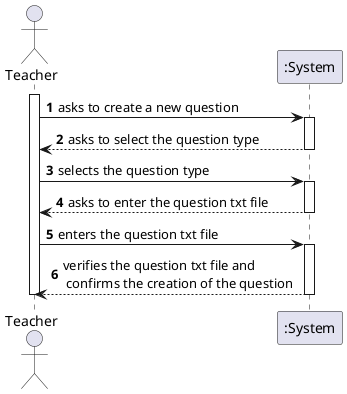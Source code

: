 @startuml
'https://plantuml.com/sequence-diagram

autonumber

actor Teacher

activate Teacher

Teacher -> ":System": asks to create a new question

activate ":System"
":System" --> Teacher: asks to select the question type
deactivate ":System"

Teacher -> ":System": selects the question type

activate ":System"
":System" --> Teacher: asks to enter the question txt file
deactivate ":System"

Teacher -> ":System": enters the question txt file

activate ":System"
":System" --> Teacher: verifies the question txt file and \n confirms the creation of the question
deactivate ":System"

deactivate Teacher

@enduml